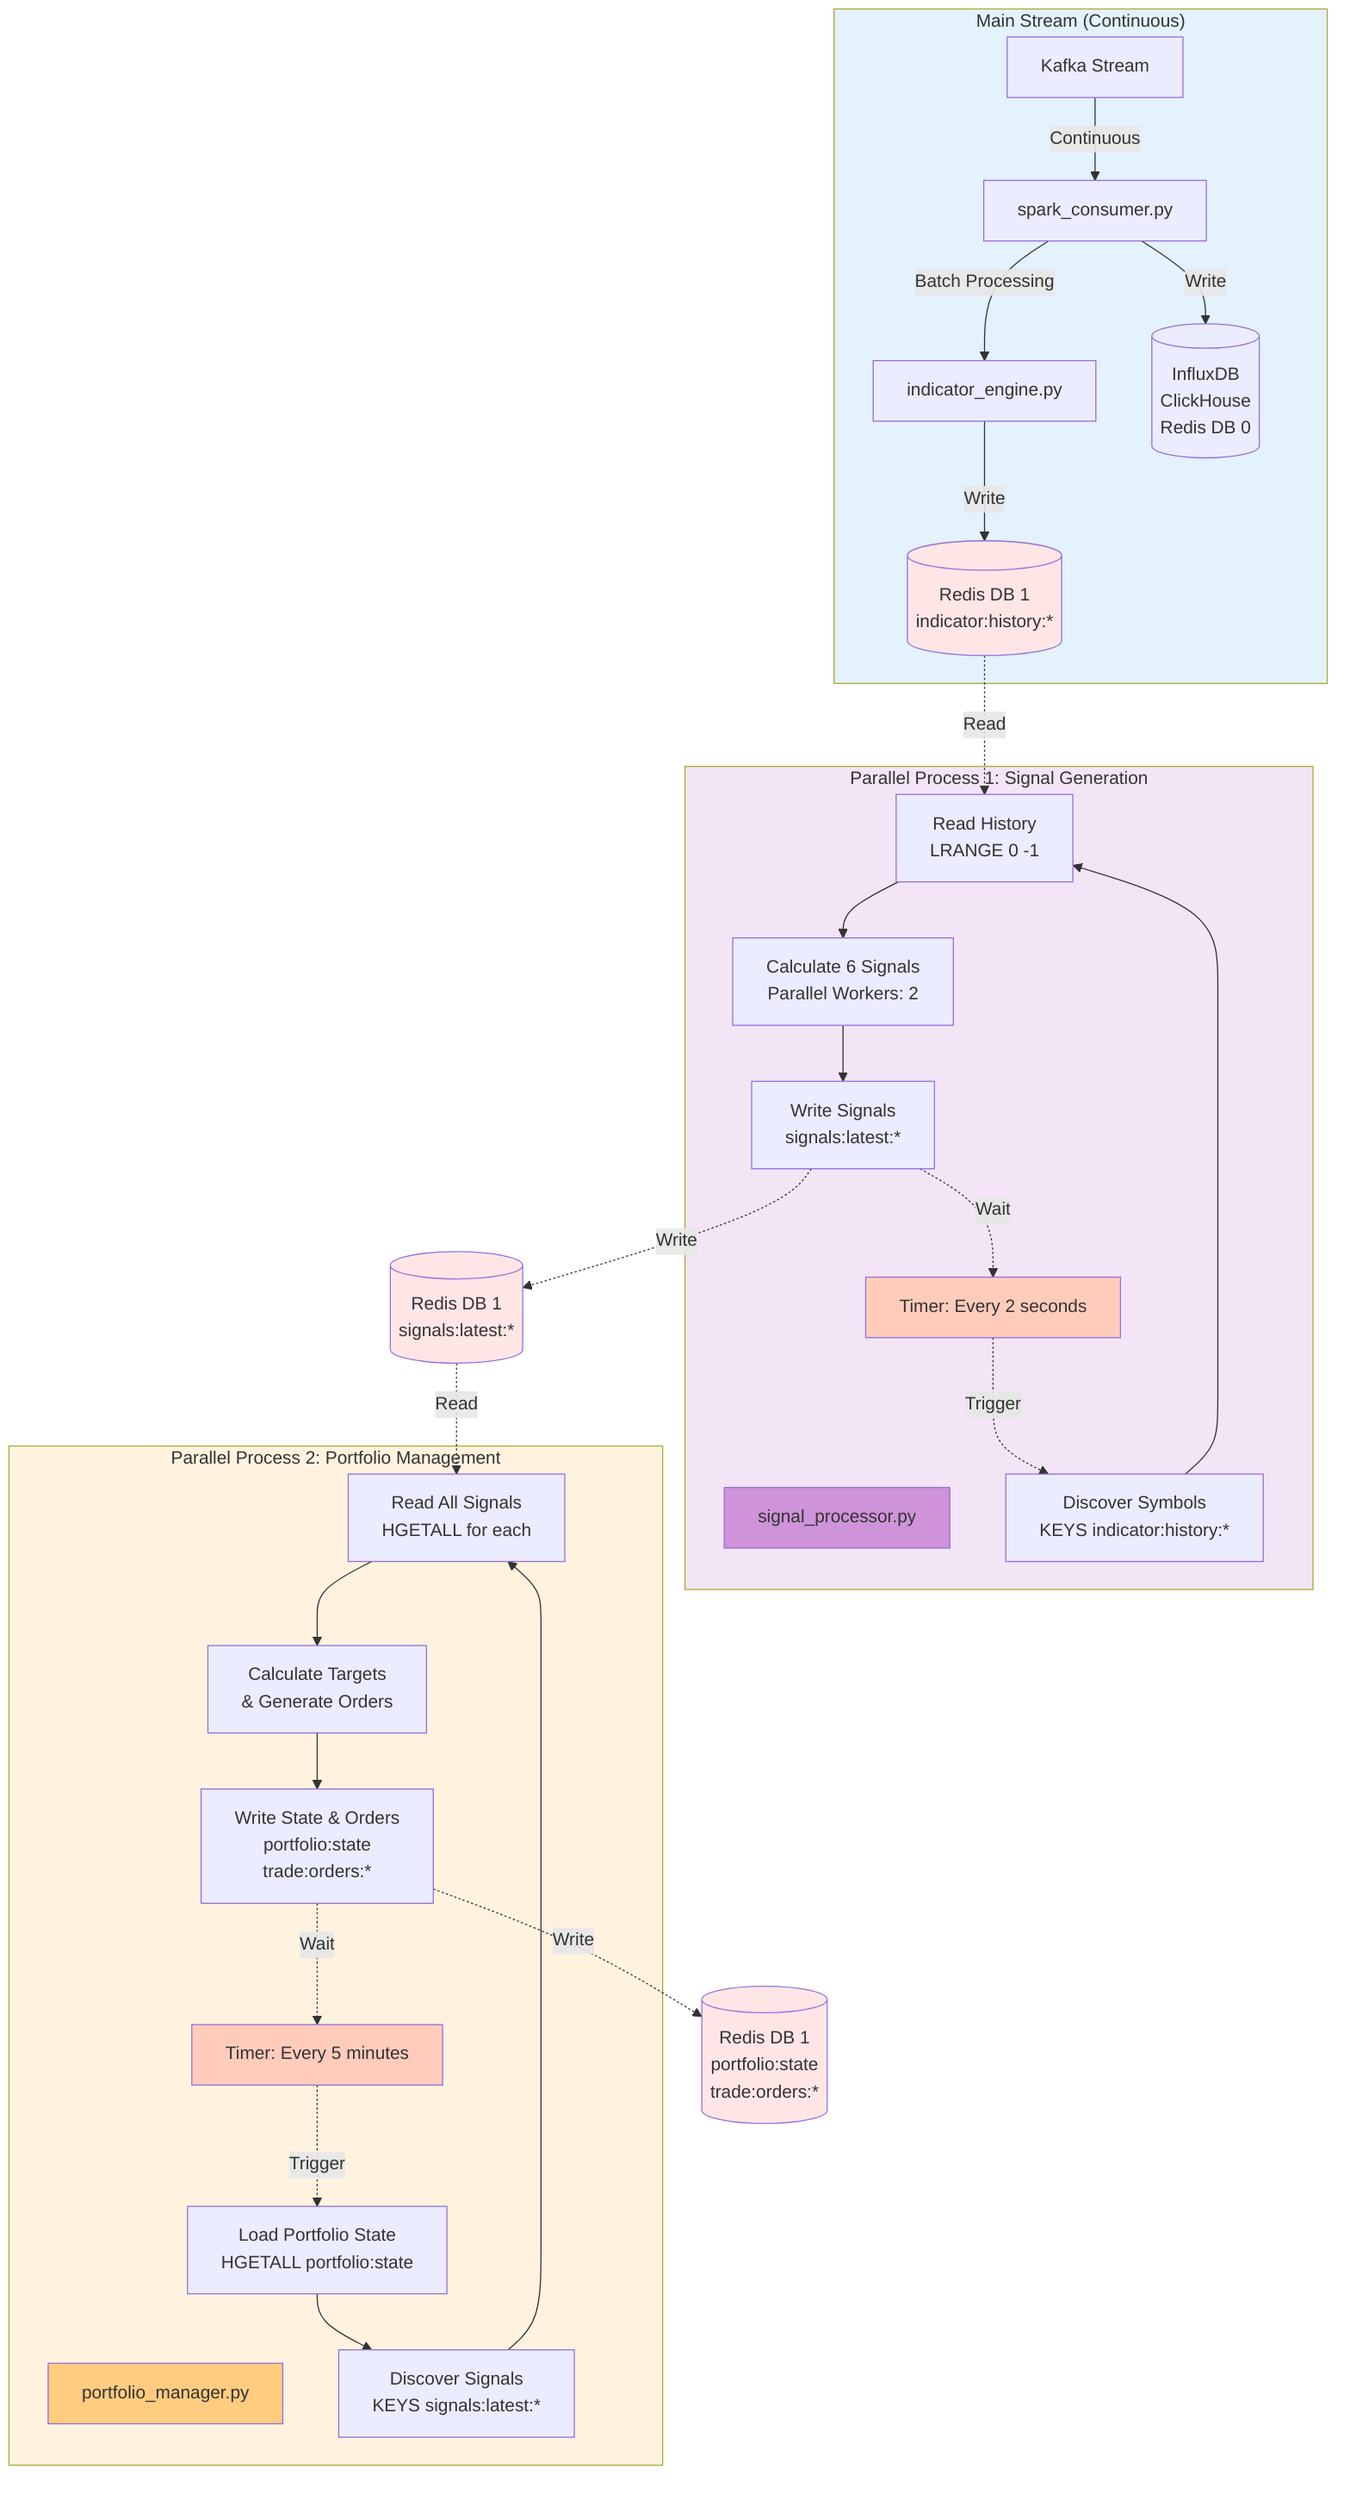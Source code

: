 graph TB
    subgraph MainStream["Main Stream (Continuous)"]
        direction TB
        Kafka[Kafka Stream] -->|Continuous| SparkConsumer[spark_consumer.py]
        SparkConsumer -->|Batch Processing| IndicatorEngine[indicator_engine.py]
        IndicatorEngine -->|Write| RedisHistory[(Redis DB 1<br/>indicator:history:*)]
        SparkConsumer -->|Write| Storage[(InfluxDB<br/>ClickHouse<br/>Redis DB 0)]
    end

    subgraph ParallelLoop1["Parallel Process 1: Signal Generation"]
        direction TB
        Timer1[Timer: Every 2 seconds]
        SignalProcessor[signal_processor.py]
        SP_Discover[Discover Symbols<br/>KEYS indicator:history:*]
        SP_Read[Read History<br/>LRANGE 0 -1]
        SP_Process[Calculate 6 Signals<br/>Parallel Workers: 2]
        SP_Write[Write Signals<br/>signals:latest:*]
        
        Timer1 -.->|Trigger| SP_Discover
        SP_Discover --> SP_Read
        SP_Read --> SP_Process
        SP_Process --> SP_Write
        SP_Write -.->|Wait| Timer1
    end

    subgraph ParallelLoop2["Parallel Process 2: Portfolio Management"]
        direction TB
        Timer2[Timer: Every 5 minutes]
        PortfolioManager[portfolio_manager.py]
        PM_Load[Load Portfolio State<br/>HGETALL portfolio:state]
        PM_Discover[Discover Signals<br/>KEYS signals:latest:*]
        PM_Read[Read All Signals<br/>HGETALL for each]
        PM_Calculate[Calculate Targets<br/>& Generate Orders]
        PM_Write[Write State & Orders<br/>portfolio:state<br/>trade:orders:*]
        
        Timer2 -.->|Trigger| PM_Load
        PM_Load --> PM_Discover
        PM_Discover --> PM_Read
        PM_Read --> PM_Calculate
        PM_Calculate --> PM_Write
        PM_Write -.->|Wait| Timer2
    end

    RedisHistory -.->|Read| SP_Read
    SP_Write -.->|Write| RedisSignals[(Redis DB 1<br/>signals:latest:*)]
    RedisSignals -.->|Read| PM_Read
    PM_Write -.->|Write| RedisPortfolio[(Redis DB 1<br/>portfolio:state<br/>trade:orders:*)]

    style MainStream fill:#e3f2fd
    style ParallelLoop1 fill:#f3e5f5
    style ParallelLoop2 fill:#fff3e0
    style RedisHistory fill:#ffe6e6
    style RedisSignals fill:#ffe6e6
    style RedisPortfolio fill:#ffe6e6
    style Timer1 fill:#ffccbc
    style Timer2 fill:#ffccbc
    style SignalProcessor fill:#ce93d8
    style PortfolioManager fill:#ffcc80